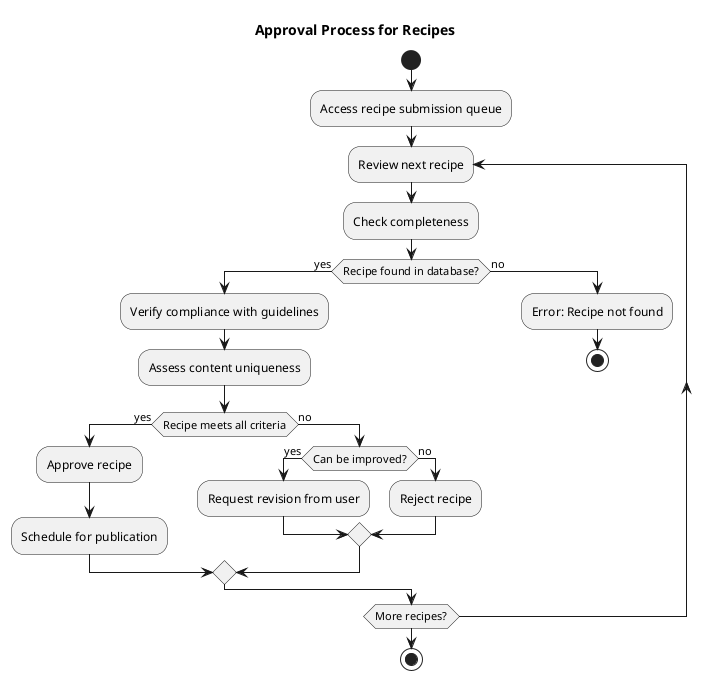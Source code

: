 @startuml
title Approval Process for Recipes

start
:Access recipe submission queue;
repeat :Review next recipe;

:Check completeness;
if (Recipe found in database?) then (yes)
  :Verify compliance with guidelines;
  :Assess content uniqueness;

  if (Recipe meets all criteria) then (yes)
    :Approve recipe;
    :Schedule for publication;
  else (no)
    if (Can be improved?) then (yes)
      :Request revision from user;
    else (no)
      :Reject recipe;
    endif
  endif
else (no)
  :Error: Recipe not found;
  stop
endif

repeat while (More recipes?)
stop
@enduml
